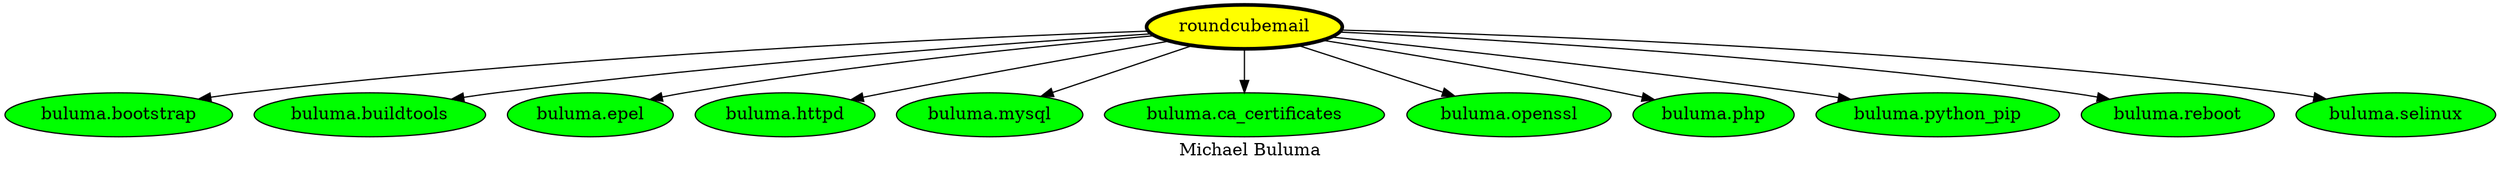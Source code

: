 digraph PhiloDilemma {
  label = "Michael Buluma" ;
  overlap=false
  {
    "roundcubemail" [fillcolor=yellow style=filled penwidth=3]
    "buluma.bootstrap" [fillcolor=green style=filled]
    "buluma.buildtools" [fillcolor=green style=filled]
    "buluma.epel" [fillcolor=green style=filled]
    "buluma.httpd" [fillcolor=green style=filled]
    "buluma.mysql" [fillcolor=green style=filled]
    "buluma.ca_certificates" [fillcolor=green style=filled]
    "buluma.openssl" [fillcolor=green style=filled]
    "buluma.php" [fillcolor=green style=filled]
    "buluma.python_pip" [fillcolor=green style=filled]
    "buluma.reboot" [fillcolor=green style=filled]
    "buluma.selinux" [fillcolor=green style=filled]
  }
  "roundcubemail" -> "buluma.bootstrap"
  "roundcubemail" -> "buluma.buildtools"
  "roundcubemail" -> "buluma.epel"
  "roundcubemail" -> "buluma.httpd"
  "roundcubemail" -> "buluma.mysql"
  "roundcubemail" -> "buluma.ca_certificates"
  "roundcubemail" -> "buluma.openssl"
  "roundcubemail" -> "buluma.php"
  "roundcubemail" -> "buluma.python_pip"
  "roundcubemail" -> "buluma.reboot"
  "roundcubemail" -> "buluma.selinux"
}
